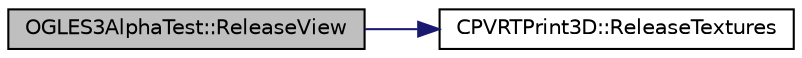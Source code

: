 digraph "OGLES3AlphaTest::ReleaseView"
{
  edge [fontname="Helvetica",fontsize="10",labelfontname="Helvetica",labelfontsize="10"];
  node [fontname="Helvetica",fontsize="10",shape=record];
  rankdir="LR";
  Node1 [label="OGLES3AlphaTest::ReleaseView",height=0.2,width=0.4,color="black", fillcolor="grey75", style="filled", fontcolor="black"];
  Node1 -> Node2 [color="midnightblue",fontsize="10",style="solid",fontname="Helvetica"];
  Node2 [label="CPVRTPrint3D::ReleaseTextures",height=0.2,width=0.4,color="black", fillcolor="white", style="filled",URL="$class_c_p_v_r_t_print3_d.html#a951bd6afe2007f942eca8474cd0025e3",tooltip="Deallocate the memory allocated in SetTextures(...) "];
}
